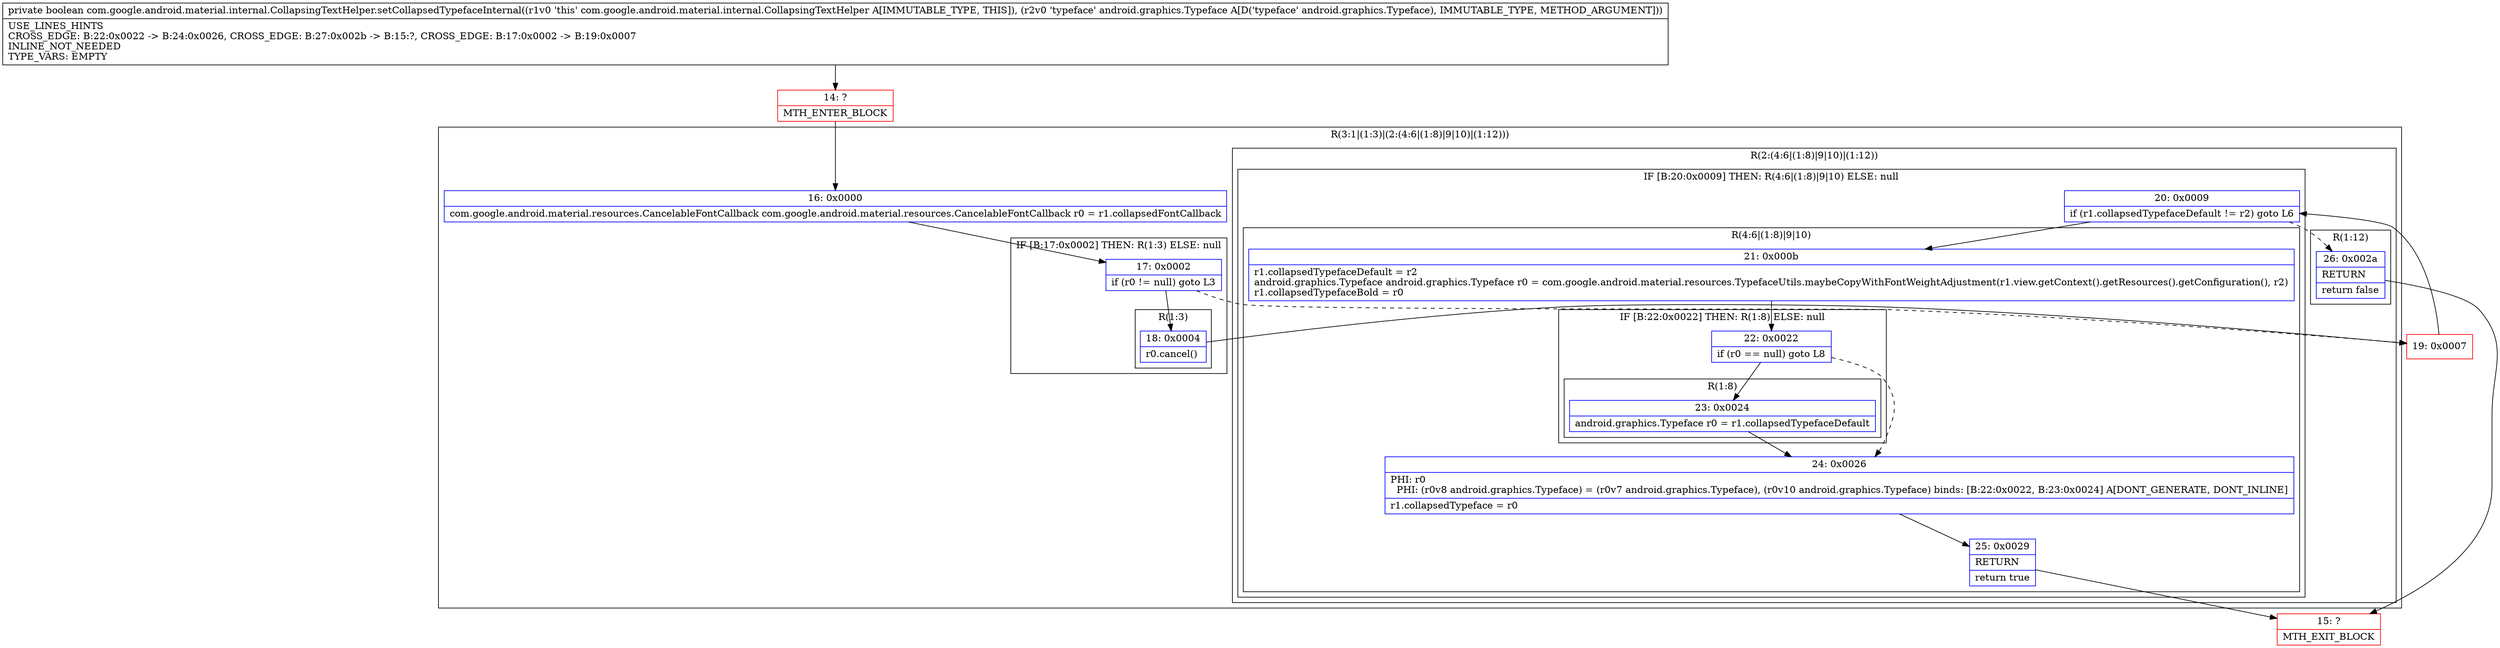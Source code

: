 digraph "CFG forcom.google.android.material.internal.CollapsingTextHelper.setCollapsedTypefaceInternal(Landroid\/graphics\/Typeface;)Z" {
subgraph cluster_Region_1867007079 {
label = "R(3:1|(1:3)|(2:(4:6|(1:8)|9|10)|(1:12)))";
node [shape=record,color=blue];
Node_16 [shape=record,label="{16\:\ 0x0000|com.google.android.material.resources.CancelableFontCallback com.google.android.material.resources.CancelableFontCallback r0 = r1.collapsedFontCallback\l}"];
subgraph cluster_IfRegion_683332465 {
label = "IF [B:17:0x0002] THEN: R(1:3) ELSE: null";
node [shape=record,color=blue];
Node_17 [shape=record,label="{17\:\ 0x0002|if (r0 != null) goto L3\l}"];
subgraph cluster_Region_34630741 {
label = "R(1:3)";
node [shape=record,color=blue];
Node_18 [shape=record,label="{18\:\ 0x0004|r0.cancel()\l}"];
}
}
subgraph cluster_Region_1703871674 {
label = "R(2:(4:6|(1:8)|9|10)|(1:12))";
node [shape=record,color=blue];
subgraph cluster_IfRegion_1891849881 {
label = "IF [B:20:0x0009] THEN: R(4:6|(1:8)|9|10) ELSE: null";
node [shape=record,color=blue];
Node_20 [shape=record,label="{20\:\ 0x0009|if (r1.collapsedTypefaceDefault != r2) goto L6\l}"];
subgraph cluster_Region_910117482 {
label = "R(4:6|(1:8)|9|10)";
node [shape=record,color=blue];
Node_21 [shape=record,label="{21\:\ 0x000b|r1.collapsedTypefaceDefault = r2\landroid.graphics.Typeface android.graphics.Typeface r0 = com.google.android.material.resources.TypefaceUtils.maybeCopyWithFontWeightAdjustment(r1.view.getContext().getResources().getConfiguration(), r2)\lr1.collapsedTypefaceBold = r0\l}"];
subgraph cluster_IfRegion_1705386739 {
label = "IF [B:22:0x0022] THEN: R(1:8) ELSE: null";
node [shape=record,color=blue];
Node_22 [shape=record,label="{22\:\ 0x0022|if (r0 == null) goto L8\l}"];
subgraph cluster_Region_460934070 {
label = "R(1:8)";
node [shape=record,color=blue];
Node_23 [shape=record,label="{23\:\ 0x0024|android.graphics.Typeface r0 = r1.collapsedTypefaceDefault\l}"];
}
}
Node_24 [shape=record,label="{24\:\ 0x0026|PHI: r0 \l  PHI: (r0v8 android.graphics.Typeface) = (r0v7 android.graphics.Typeface), (r0v10 android.graphics.Typeface) binds: [B:22:0x0022, B:23:0x0024] A[DONT_GENERATE, DONT_INLINE]\l|r1.collapsedTypeface = r0\l}"];
Node_25 [shape=record,label="{25\:\ 0x0029|RETURN\l|return true\l}"];
}
}
subgraph cluster_Region_1849650666 {
label = "R(1:12)";
node [shape=record,color=blue];
Node_26 [shape=record,label="{26\:\ 0x002a|RETURN\l|return false\l}"];
}
}
}
Node_14 [shape=record,color=red,label="{14\:\ ?|MTH_ENTER_BLOCK\l}"];
Node_19 [shape=record,color=red,label="{19\:\ 0x0007}"];
Node_15 [shape=record,color=red,label="{15\:\ ?|MTH_EXIT_BLOCK\l}"];
MethodNode[shape=record,label="{private boolean com.google.android.material.internal.CollapsingTextHelper.setCollapsedTypefaceInternal((r1v0 'this' com.google.android.material.internal.CollapsingTextHelper A[IMMUTABLE_TYPE, THIS]), (r2v0 'typeface' android.graphics.Typeface A[D('typeface' android.graphics.Typeface), IMMUTABLE_TYPE, METHOD_ARGUMENT]))  | USE_LINES_HINTS\lCROSS_EDGE: B:22:0x0022 \-\> B:24:0x0026, CROSS_EDGE: B:27:0x002b \-\> B:15:?, CROSS_EDGE: B:17:0x0002 \-\> B:19:0x0007\lINLINE_NOT_NEEDED\lTYPE_VARS: EMPTY\l}"];
MethodNode -> Node_14;Node_16 -> Node_17;
Node_17 -> Node_18;
Node_17 -> Node_19[style=dashed];
Node_18 -> Node_19;
Node_20 -> Node_21;
Node_20 -> Node_26[style=dashed];
Node_21 -> Node_22;
Node_22 -> Node_23;
Node_22 -> Node_24[style=dashed];
Node_23 -> Node_24;
Node_24 -> Node_25;
Node_25 -> Node_15;
Node_26 -> Node_15;
Node_14 -> Node_16;
Node_19 -> Node_20;
}

